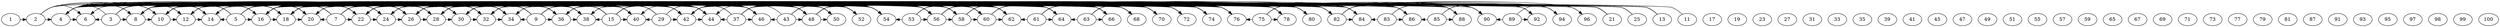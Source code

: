 // The Round Graph
digraph "2_ErdosRenyi_pri" {
	1 [label=1]
	2 [label=2]
	3 [label=3]
	4 [label=4]
	5 [label=5]
	6 [label=6]
	7 [label=7]
	8 [label=8]
	9 [label=9]
	10 [label=10]
	11 [label=11]
	12 [label=12]
	13 [label=13]
	14 [label=14]
	15 [label=15]
	16 [label=16]
	17 [label=17]
	18 [label=18]
	19 [label=19]
	20 [label=20]
	21 [label=21]
	22 [label=22]
	23 [label=23]
	24 [label=24]
	25 [label=25]
	26 [label=26]
	27 [label=27]
	28 [label=28]
	29 [label=29]
	30 [label=30]
	31 [label=31]
	32 [label=32]
	33 [label=33]
	34 [label=34]
	35 [label=35]
	36 [label=36]
	37 [label=37]
	38 [label=38]
	39 [label=39]
	40 [label=40]
	41 [label=41]
	42 [label=42]
	43 [label=43]
	44 [label=44]
	45 [label=45]
	46 [label=46]
	47 [label=47]
	48 [label=48]
	49 [label=49]
	50 [label=50]
	51 [label=51]
	52 [label=52]
	53 [label=53]
	54 [label=54]
	55 [label=55]
	56 [label=56]
	57 [label=57]
	58 [label=58]
	59 [label=59]
	60 [label=60]
	61 [label=61]
	62 [label=62]
	63 [label=63]
	64 [label=64]
	65 [label=65]
	66 [label=66]
	67 [label=67]
	68 [label=68]
	69 [label=69]
	70 [label=70]
	71 [label=71]
	72 [label=72]
	73 [label=73]
	74 [label=74]
	75 [label=75]
	76 [label=76]
	77 [label=77]
	78 [label=78]
	79 [label=79]
	80 [label=80]
	81 [label=81]
	82 [label=82]
	83 [label=83]
	84 [label=84]
	85 [label=85]
	86 [label=86]
	87 [label=87]
	88 [label=88]
	89 [label=89]
	90 [label=90]
	91 [label=91]
	92 [label=92]
	93 [label=93]
	94 [label=94]
	95 [label=95]
	96 [label=96]
	97 [label=97]
	98 [label=98]
	99 [label=99]
	100 [label=100]
	1 -> 2 [constraint=false]
	2 -> 4 [constraint=false]
	2 -> 6 [constraint=false]
	2 -> 8 [constraint=false]
	2 -> 10 [constraint=false]
	2 -> 12 [constraint=false]
	3 -> 4 [constraint=false]
	3 -> 6 [constraint=false]
	3 -> 8 [constraint=false]
	3 -> 10 [constraint=false]
	3 -> 12 [constraint=false]
	3 -> 14 [constraint=false]
	3 -> 16 [constraint=false]
	3 -> 18 [constraint=false]
	3 -> 20 [constraint=false]
	4 -> 6 [constraint=false]
	4 -> 8 [constraint=false]
	4 -> 10 [constraint=false]
	4 -> 12 [constraint=false]
	4 -> 14 [constraint=false]
	4 -> 16 [constraint=false]
	4 -> 18 [constraint=false]
	4 -> 20 [constraint=false]
	4 -> 22 [constraint=false]
	4 -> 24 [constraint=false]
	4 -> 26 [constraint=false]
	4 -> 28 [constraint=false]
	4 -> 30 [constraint=false]
	4 -> 32 [constraint=false]
	4 -> 34 [constraint=false]
	4 -> 36 [constraint=false]
	4 -> 38 [constraint=false]
	4 -> 40 [constraint=false]
	4 -> 42 [constraint=false]
	4 -> 44 [constraint=false]
	4 -> 46 [constraint=false]
	4 -> 48 [constraint=false]
	4 -> 50 [constraint=false]
	4 -> 52 [constraint=false]
	4 -> 54 [constraint=false]
	4 -> 56 [constraint=false]
	4 -> 58 [constraint=false]
	4 -> 60 [constraint=false]
	4 -> 62 [constraint=false]
	4 -> 64 [constraint=false]
	4 -> 66 [constraint=false]
	4 -> 68 [constraint=false]
	4 -> 70 [constraint=false]
	4 -> 72 [constraint=false]
	4 -> 74 [constraint=false]
	5 -> 6 [constraint=false]
	5 -> 8 [constraint=false]
	5 -> 10 [constraint=false]
	5 -> 12 [constraint=false]
	5 -> 14 [constraint=false]
	5 -> 16 [constraint=false]
	5 -> 18 [constraint=false]
	5 -> 20 [constraint=false]
	5 -> 22 [constraint=false]
	5 -> 24 [constraint=false]
	5 -> 26 [constraint=false]
	5 -> 28 [constraint=false]
	5 -> 30 [constraint=false]
	5 -> 32 [constraint=false]
	5 -> 34 [constraint=false]
	5 -> 36 [constraint=false]
	5 -> 38 [constraint=false]
	5 -> 40 [constraint=false]
	7 -> 8 [constraint=false]
	7 -> 10 [constraint=false]
	7 -> 12 [constraint=false]
	7 -> 14 [constraint=false]
	7 -> 16 [constraint=false]
	7 -> 18 [constraint=false]
	7 -> 20 [constraint=false]
	7 -> 22 [constraint=false]
	7 -> 24 [constraint=false]
	7 -> 26 [constraint=false]
	7 -> 28 [constraint=false]
	7 -> 30 [constraint=false]
	7 -> 32 [constraint=false]
	7 -> 34 [constraint=false]
	7 -> 36 [constraint=false]
	7 -> 38 [constraint=false]
	7 -> 40 [constraint=false]
	7 -> 42 [constraint=false]
	7 -> 44 [constraint=false]
	7 -> 46 [constraint=false]
	7 -> 48 [constraint=false]
	7 -> 50 [constraint=false]
	7 -> 52 [constraint=false]
	7 -> 54 [constraint=false]
	7 -> 56 [constraint=false]
	8 -> 10 [constraint=false]
	8 -> 12 [constraint=false]
	8 -> 14 [constraint=false]
	8 -> 16 [constraint=false]
	8 -> 18 [constraint=false]
	8 -> 20 [constraint=false]
	8 -> 22 [constraint=false]
	8 -> 24 [constraint=false]
	8 -> 26 [constraint=false]
	8 -> 28 [constraint=false]
	8 -> 30 [constraint=false]
	8 -> 32 [constraint=false]
	8 -> 34 [constraint=false]
	8 -> 36 [constraint=false]
	8 -> 38 [constraint=false]
	8 -> 40 [constraint=false]
	8 -> 42 [constraint=false]
	8 -> 44 [constraint=false]
	8 -> 46 [constraint=false]
	8 -> 48 [constraint=false]
	8 -> 50 [constraint=false]
	8 -> 52 [constraint=false]
	8 -> 54 [constraint=false]
	8 -> 56 [constraint=false]
	8 -> 58 [constraint=false]
	8 -> 60 [constraint=false]
	8 -> 62 [constraint=false]
	8 -> 64 [constraint=false]
	8 -> 66 [constraint=false]
	8 -> 68 [constraint=false]
	8 -> 70 [constraint=false]
	8 -> 72 [constraint=false]
	9 -> 10 [constraint=false]
	9 -> 12 [constraint=false]
	9 -> 14 [constraint=false]
	9 -> 16 [constraint=false]
	9 -> 18 [constraint=false]
	9 -> 20 [constraint=false]
	9 -> 22 [constraint=false]
	9 -> 24 [constraint=false]
	9 -> 26 [constraint=false]
	9 -> 28 [constraint=false]
	9 -> 30 [constraint=false]
	9 -> 32 [constraint=false]
	9 -> 34 [constraint=false]
	9 -> 36 [constraint=false]
	9 -> 38 [constraint=false]
	9 -> 40 [constraint=false]
	9 -> 42 [constraint=false]
	9 -> 44 [constraint=false]
	9 -> 46 [constraint=false]
	9 -> 48 [constraint=false]
	9 -> 50 [constraint=false]
	9 -> 52 [constraint=false]
	9 -> 54 [constraint=false]
	9 -> 56 [constraint=false]
	9 -> 58 [constraint=false]
	9 -> 60 [constraint=false]
	9 -> 62 [constraint=false]
	9 -> 64 [constraint=false]
	9 -> 66 [constraint=false]
	9 -> 68 [constraint=false]
	9 -> 70 [constraint=false]
	9 -> 72 [constraint=false]
	9 -> 74 [constraint=false]
	9 -> 76 [constraint=false]
	9 -> 78 [constraint=false]
	9 -> 80 [constraint=false]
	9 -> 82 [constraint=false]
	10 -> 12 [constraint=false]
	10 -> 14 [constraint=false]
	10 -> 16 [constraint=false]
	10 -> 18 [constraint=false]
	10 -> 20 [constraint=false]
	10 -> 22 [constraint=false]
	10 -> 24 [constraint=false]
	10 -> 26 [constraint=false]
	10 -> 28 [constraint=false]
	10 -> 30 [constraint=false]
	10 -> 32 [constraint=false]
	10 -> 34 [constraint=false]
	10 -> 36 [constraint=false]
	10 -> 38 [constraint=false]
	10 -> 40 [constraint=false]
	10 -> 42 [constraint=false]
	10 -> 44 [constraint=false]
	10 -> 46 [constraint=false]
	10 -> 48 [constraint=false]
	10 -> 50 [constraint=false]
	10 -> 52 [constraint=false]
	10 -> 54 [constraint=false]
	10 -> 56 [constraint=false]
	10 -> 58 [constraint=false]
	10 -> 60 [constraint=false]
	10 -> 62 [constraint=false]
	10 -> 64 [constraint=false]
	10 -> 66 [constraint=false]
	10 -> 68 [constraint=false]
	11 -> 12 [constraint=false]
	12 -> 14 [constraint=false]
	12 -> 16 [constraint=false]
	12 -> 18 [constraint=false]
	12 -> 20 [constraint=false]
	13 -> 14 [constraint=false]
	13 -> 16 [constraint=false]
	13 -> 18 [constraint=false]
	13 -> 20 [constraint=false]
	15 -> 16 [constraint=false]
	15 -> 18 [constraint=false]
	15 -> 20 [constraint=false]
	15 -> 22 [constraint=false]
	15 -> 24 [constraint=false]
	15 -> 26 [constraint=false]
	15 -> 28 [constraint=false]
	15 -> 30 [constraint=false]
	15 -> 32 [constraint=false]
	15 -> 34 [constraint=false]
	15 -> 36 [constraint=false]
	15 -> 38 [constraint=false]
	15 -> 40 [constraint=false]
	15 -> 42 [constraint=false]
	15 -> 44 [constraint=false]
	15 -> 46 [constraint=false]
	15 -> 48 [constraint=false]
	15 -> 50 [constraint=false]
	15 -> 52 [constraint=false]
	15 -> 54 [constraint=false]
	15 -> 56 [constraint=false]
	15 -> 58 [constraint=false]
	15 -> 60 [constraint=false]
	15 -> 62 [constraint=false]
	15 -> 64 [constraint=false]
	16 -> 18 [constraint=false]
	16 -> 20 [constraint=false]
	16 -> 22 [constraint=false]
	16 -> 24 [constraint=false]
	16 -> 26 [constraint=false]
	16 -> 28 [constraint=false]
	16 -> 30 [constraint=false]
	16 -> 32 [constraint=false]
	16 -> 34 [constraint=false]
	16 -> 36 [constraint=false]
	16 -> 38 [constraint=false]
	16 -> 40 [constraint=false]
	16 -> 42 [constraint=false]
	16 -> 44 [constraint=false]
	16 -> 46 [constraint=false]
	16 -> 48 [constraint=false]
	16 -> 50 [constraint=false]
	16 -> 52 [constraint=false]
	16 -> 54 [constraint=false]
	16 -> 56 [constraint=false]
	16 -> 58 [constraint=false]
	16 -> 60 [constraint=false]
	16 -> 62 [constraint=false]
	16 -> 64 [constraint=false]
	16 -> 66 [constraint=false]
	16 -> 68 [constraint=false]
	16 -> 70 [constraint=false]
	16 -> 72 [constraint=false]
	16 -> 74 [constraint=false]
	16 -> 76 [constraint=false]
	16 -> 78 [constraint=false]
	16 -> 80 [constraint=false]
	16 -> 82 [constraint=false]
	16 -> 84 [constraint=false]
	16 -> 86 [constraint=false]
	16 -> 88 [constraint=false]
	16 -> 90 [constraint=false]
	16 -> 92 [constraint=false]
	16 -> 94 [constraint=false]
	18 -> 20 [constraint=false]
	18 -> 22 [constraint=false]
	18 -> 24 [constraint=false]
	18 -> 26 [constraint=false]
	18 -> 28 [constraint=false]
	18 -> 30 [constraint=false]
	18 -> 32 [constraint=false]
	18 -> 34 [constraint=false]
	18 -> 36 [constraint=false]
	18 -> 38 [constraint=false]
	18 -> 40 [constraint=false]
	18 -> 42 [constraint=false]
	18 -> 44 [constraint=false]
	18 -> 46 [constraint=false]
	18 -> 48 [constraint=false]
	18 -> 50 [constraint=false]
	18 -> 52 [constraint=false]
	18 -> 54 [constraint=false]
	18 -> 56 [constraint=false]
	18 -> 58 [constraint=false]
	18 -> 60 [constraint=false]
	18 -> 62 [constraint=false]
	18 -> 64 [constraint=false]
	18 -> 66 [constraint=false]
	18 -> 68 [constraint=false]
	18 -> 70 [constraint=false]
	18 -> 72 [constraint=false]
	18 -> 74 [constraint=false]
	18 -> 76 [constraint=false]
	18 -> 78 [constraint=false]
	21 -> 22 [constraint=false]
	21 -> 24 [constraint=false]
	21 -> 26 [constraint=false]
	21 -> 28 [constraint=false]
	21 -> 30 [constraint=false]
	21 -> 32 [constraint=false]
	21 -> 34 [constraint=false]
	21 -> 36 [constraint=false]
	21 -> 38 [constraint=false]
	22 -> 24 [constraint=false]
	22 -> 26 [constraint=false]
	22 -> 28 [constraint=false]
	22 -> 30 [constraint=false]
	22 -> 32 [constraint=false]
	22 -> 34 [constraint=false]
	22 -> 36 [constraint=false]
	22 -> 38 [constraint=false]
	22 -> 40 [constraint=false]
	22 -> 42 [constraint=false]
	22 -> 44 [constraint=false]
	22 -> 46 [constraint=false]
	22 -> 48 [constraint=false]
	22 -> 50 [constraint=false]
	22 -> 52 [constraint=false]
	22 -> 54 [constraint=false]
	22 -> 56 [constraint=false]
	22 -> 58 [constraint=false]
	22 -> 60 [constraint=false]
	22 -> 62 [constraint=false]
	22 -> 64 [constraint=false]
	22 -> 66 [constraint=false]
	22 -> 68 [constraint=false]
	24 -> 26 [constraint=false]
	24 -> 28 [constraint=false]
	24 -> 30 [constraint=false]
	24 -> 32 [constraint=false]
	24 -> 34 [constraint=false]
	24 -> 36 [constraint=false]
	24 -> 38 [constraint=false]
	25 -> 26 [constraint=false]
	25 -> 28 [constraint=false]
	25 -> 30 [constraint=false]
	25 -> 32 [constraint=false]
	26 -> 28 [constraint=false]
	26 -> 30 [constraint=false]
	26 -> 32 [constraint=false]
	26 -> 34 [constraint=false]
	26 -> 36 [constraint=false]
	26 -> 38 [constraint=false]
	26 -> 40 [constraint=false]
	26 -> 42 [constraint=false]
	26 -> 44 [constraint=false]
	26 -> 46 [constraint=false]
	26 -> 48 [constraint=false]
	26 -> 50 [constraint=false]
	26 -> 52 [constraint=false]
	26 -> 54 [constraint=false]
	26 -> 56 [constraint=false]
	26 -> 58 [constraint=false]
	26 -> 60 [constraint=false]
	26 -> 62 [constraint=false]
	26 -> 64 [constraint=false]
	26 -> 66 [constraint=false]
	26 -> 68 [constraint=false]
	26 -> 70 [constraint=false]
	26 -> 72 [constraint=false]
	26 -> 74 [constraint=false]
	26 -> 76 [constraint=false]
	26 -> 78 [constraint=false]
	26 -> 80 [constraint=false]
	26 -> 82 [constraint=false]
	26 -> 84 [constraint=false]
	26 -> 86 [constraint=false]
	26 -> 88 [constraint=false]
	26 -> 90 [constraint=false]
	26 -> 92 [constraint=false]
	26 -> 94 [constraint=false]
	26 -> 96 [constraint=false]
	28 -> 30 [constraint=false]
	28 -> 32 [constraint=false]
	28 -> 34 [constraint=false]
	28 -> 36 [constraint=false]
	28 -> 38 [constraint=false]
	28 -> 40 [constraint=false]
	28 -> 42 [constraint=false]
	28 -> 44 [constraint=false]
	28 -> 46 [constraint=false]
	28 -> 48 [constraint=false]
	28 -> 50 [constraint=false]
	28 -> 52 [constraint=false]
	28 -> 54 [constraint=false]
	28 -> 56 [constraint=false]
	28 -> 58 [constraint=false]
	28 -> 60 [constraint=false]
	28 -> 62 [constraint=false]
	28 -> 64 [constraint=false]
	28 -> 66 [constraint=false]
	28 -> 68 [constraint=false]
	29 -> 30 [constraint=false]
	29 -> 32 [constraint=false]
	29 -> 34 [constraint=false]
	29 -> 36 [constraint=false]
	29 -> 38 [constraint=false]
	29 -> 40 [constraint=false]
	29 -> 42 [constraint=false]
	29 -> 44 [constraint=false]
	29 -> 46 [constraint=false]
	30 -> 32 [constraint=false]
	30 -> 34 [constraint=false]
	30 -> 36 [constraint=false]
	30 -> 38 [constraint=false]
	30 -> 40 [constraint=false]
	30 -> 42 [constraint=false]
	30 -> 44 [constraint=false]
	30 -> 46 [constraint=false]
	30 -> 48 [constraint=false]
	30 -> 50 [constraint=false]
	30 -> 52 [constraint=false]
	30 -> 54 [constraint=false]
	32 -> 34 [constraint=false]
	32 -> 36 [constraint=false]
	32 -> 38 [constraint=false]
	32 -> 40 [constraint=false]
	32 -> 42 [constraint=false]
	36 -> 38 [constraint=false]
	36 -> 40 [constraint=false]
	36 -> 42 [constraint=false]
	36 -> 44 [constraint=false]
	36 -> 46 [constraint=false]
	36 -> 48 [constraint=false]
	36 -> 50 [constraint=false]
	37 -> 38 [constraint=false]
	37 -> 40 [constraint=false]
	37 -> 42 [constraint=false]
	37 -> 44 [constraint=false]
	37 -> 46 [constraint=false]
	37 -> 48 [constraint=false]
	37 -> 50 [constraint=false]
	37 -> 52 [constraint=false]
	37 -> 54 [constraint=false]
	37 -> 56 [constraint=false]
	37 -> 58 [constraint=false]
	37 -> 60 [constraint=false]
	37 -> 62 [constraint=false]
	37 -> 64 [constraint=false]
	37 -> 66 [constraint=false]
	37 -> 68 [constraint=false]
	37 -> 70 [constraint=false]
	37 -> 72 [constraint=false]
	37 -> 74 [constraint=false]
	37 -> 76 [constraint=false]
	37 -> 78 [constraint=false]
	37 -> 80 [constraint=false]
	37 -> 82 [constraint=false]
	42 -> 44 [constraint=false]
	42 -> 46 [constraint=false]
	42 -> 48 [constraint=false]
	42 -> 50 [constraint=false]
	42 -> 52 [constraint=false]
	42 -> 54 [constraint=false]
	42 -> 56 [constraint=false]
	42 -> 58 [constraint=false]
	42 -> 60 [constraint=false]
	42 -> 62 [constraint=false]
	42 -> 64 [constraint=false]
	42 -> 66 [constraint=false]
	42 -> 68 [constraint=false]
	42 -> 70 [constraint=false]
	42 -> 72 [constraint=false]
	42 -> 74 [constraint=false]
	42 -> 76 [constraint=false]
	42 -> 78 [constraint=false]
	42 -> 80 [constraint=false]
	42 -> 82 [constraint=false]
	42 -> 84 [constraint=false]
	42 -> 86 [constraint=false]
	42 -> 88 [constraint=false]
	43 -> 44 [constraint=false]
	43 -> 46 [constraint=false]
	43 -> 48 [constraint=false]
	43 -> 50 [constraint=false]
	43 -> 52 [constraint=false]
	43 -> 54 [constraint=false]
	43 -> 56 [constraint=false]
	43 -> 58 [constraint=false]
	43 -> 60 [constraint=false]
	43 -> 62 [constraint=false]
	48 -> 50 [constraint=false]
	48 -> 52 [constraint=false]
	48 -> 54 [constraint=false]
	48 -> 56 [constraint=false]
	48 -> 58 [constraint=false]
	48 -> 60 [constraint=false]
	48 -> 62 [constraint=false]
	48 -> 64 [constraint=false]
	48 -> 66 [constraint=false]
	48 -> 68 [constraint=false]
	48 -> 70 [constraint=false]
	48 -> 72 [constraint=false]
	48 -> 74 [constraint=false]
	48 -> 76 [constraint=false]
	48 -> 78 [constraint=false]
	48 -> 80 [constraint=false]
	48 -> 82 [constraint=false]
	53 -> 54 [constraint=false]
	53 -> 56 [constraint=false]
	53 -> 58 [constraint=false]
	53 -> 60 [constraint=false]
	53 -> 62 [constraint=false]
	53 -> 64 [constraint=false]
	53 -> 66 [constraint=false]
	53 -> 68 [constraint=false]
	53 -> 70 [constraint=false]
	53 -> 72 [constraint=false]
	56 -> 58 [constraint=false]
	56 -> 60 [constraint=false]
	56 -> 62 [constraint=false]
	56 -> 64 [constraint=false]
	56 -> 66 [constraint=false]
	56 -> 68 [constraint=false]
	56 -> 70 [constraint=false]
	56 -> 72 [constraint=false]
	56 -> 74 [constraint=false]
	56 -> 76 [constraint=false]
	56 -> 78 [constraint=false]
	56 -> 80 [constraint=false]
	56 -> 82 [constraint=false]
	56 -> 84 [constraint=false]
	56 -> 86 [constraint=false]
	56 -> 88 [constraint=false]
	58 -> 60 [constraint=false]
	58 -> 62 [constraint=false]
	58 -> 64 [constraint=false]
	58 -> 66 [constraint=false]
	58 -> 68 [constraint=false]
	58 -> 70 [constraint=false]
	58 -> 72 [constraint=false]
	58 -> 74 [constraint=false]
	60 -> 62 [constraint=false]
	60 -> 64 [constraint=false]
	60 -> 66 [constraint=false]
	60 -> 68 [constraint=false]
	60 -> 70 [constraint=false]
	60 -> 72 [constraint=false]
	61 -> 62 [constraint=false]
	61 -> 64 [constraint=false]
	61 -> 66 [constraint=false]
	61 -> 68 [constraint=false]
	61 -> 70 [constraint=false]
	61 -> 72 [constraint=false]
	61 -> 74 [constraint=false]
	61 -> 76 [constraint=false]
	61 -> 78 [constraint=false]
	63 -> 64 [constraint=false]
	63 -> 66 [constraint=false]
	63 -> 68 [constraint=false]
	63 -> 70 [constraint=false]
	63 -> 72 [constraint=false]
	63 -> 74 [constraint=false]
	63 -> 76 [constraint=false]
	63 -> 78 [constraint=false]
	63 -> 80 [constraint=false]
	63 -> 82 [constraint=false]
	75 -> 76 [constraint=false]
	75 -> 78 [constraint=false]
	75 -> 80 [constraint=false]
	75 -> 82 [constraint=false]
	75 -> 84 [constraint=false]
	75 -> 86 [constraint=false]
	75 -> 88 [constraint=false]
	75 -> 90 [constraint=false]
	82 -> 84 [constraint=false]
	82 -> 86 [constraint=false]
	82 -> 88 [constraint=false]
	82 -> 90 [constraint=false]
	82 -> 92 [constraint=false]
	82 -> 94 [constraint=false]
	82 -> 96 [constraint=false]
	83 -> 84 [constraint=false]
	83 -> 86 [constraint=false]
	83 -> 88 [constraint=false]
	83 -> 90 [constraint=false]
	85 -> 86 [constraint=false]
	85 -> 88 [constraint=false]
	85 -> 90 [constraint=false]
	85 -> 92 [constraint=false]
	89 -> 90 [constraint=false]
	89 -> 92 [constraint=false]
	89 -> 94 [constraint=false]
}
